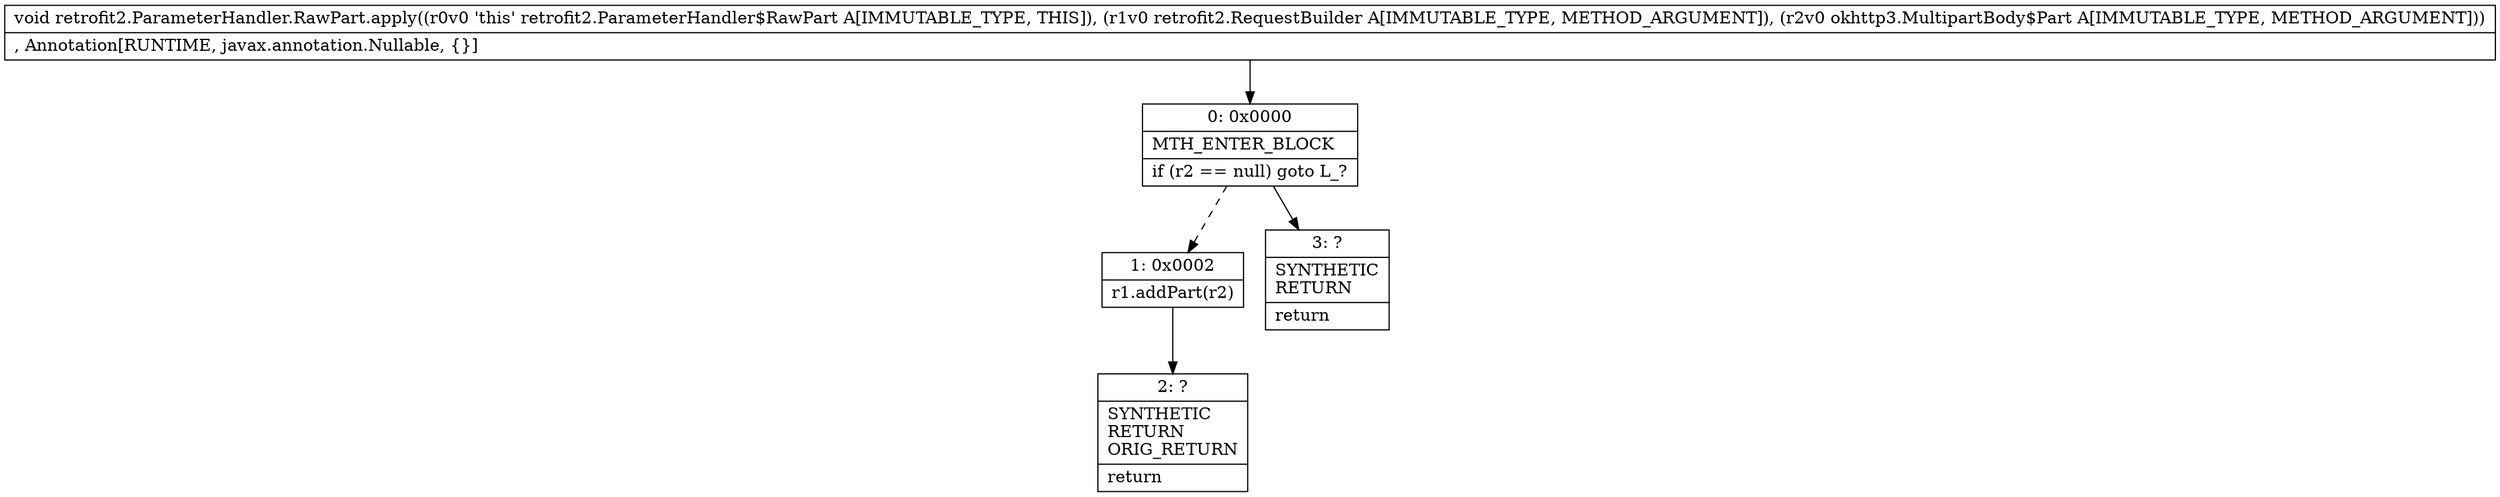 digraph "CFG forretrofit2.ParameterHandler.RawPart.apply(Lretrofit2\/RequestBuilder;Lokhttp3\/MultipartBody$Part;)V" {
Node_0 [shape=record,label="{0\:\ 0x0000|MTH_ENTER_BLOCK\l|if (r2 == null) goto L_?\l}"];
Node_1 [shape=record,label="{1\:\ 0x0002|r1.addPart(r2)\l}"];
Node_2 [shape=record,label="{2\:\ ?|SYNTHETIC\lRETURN\lORIG_RETURN\l|return\l}"];
Node_3 [shape=record,label="{3\:\ ?|SYNTHETIC\lRETURN\l|return\l}"];
MethodNode[shape=record,label="{void retrofit2.ParameterHandler.RawPart.apply((r0v0 'this' retrofit2.ParameterHandler$RawPart A[IMMUTABLE_TYPE, THIS]), (r1v0 retrofit2.RequestBuilder A[IMMUTABLE_TYPE, METHOD_ARGUMENT]), (r2v0 okhttp3.MultipartBody$Part A[IMMUTABLE_TYPE, METHOD_ARGUMENT]))  | , Annotation[RUNTIME, javax.annotation.Nullable, \{\}]\l}"];
MethodNode -> Node_0;
Node_0 -> Node_1[style=dashed];
Node_0 -> Node_3;
Node_1 -> Node_2;
}

